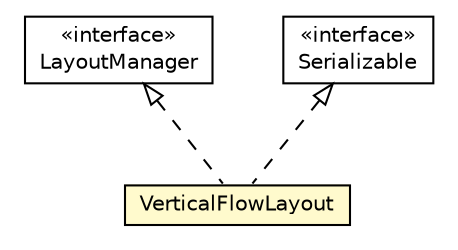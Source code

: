 #!/usr/local/bin/dot
#
# Class diagram 
# Generated by UMLGraph version R5_6-24-gf6e263 (http://www.umlgraph.org/)
#

digraph G {
	edge [fontname="Helvetica",fontsize=10,labelfontname="Helvetica",labelfontsize=10];
	node [fontname="Helvetica",fontsize=10,shape=plaintext];
	nodesep=0.25;
	ranksep=0.5;
	// org.universAAL.ui.handler.gui.swing.defaultLookAndFeel.Layout.VerticalFlowLayout
	c8577133 [label=<<table title="org.universAAL.ui.handler.gui.swing.defaultLookAndFeel.Layout.VerticalFlowLayout" border="0" cellborder="1" cellspacing="0" cellpadding="2" port="p" bgcolor="lemonChiffon" href="./VerticalFlowLayout.html">
		<tr><td><table border="0" cellspacing="0" cellpadding="1">
<tr><td align="center" balign="center"> VerticalFlowLayout </td></tr>
		</table></td></tr>
		</table>>, URL="./VerticalFlowLayout.html", fontname="Helvetica", fontcolor="black", fontsize=10.0];
	//org.universAAL.ui.handler.gui.swing.defaultLookAndFeel.Layout.VerticalFlowLayout implements java.awt.LayoutManager
	c8577707:p -> c8577133:p [dir=back,arrowtail=empty,style=dashed];
	//org.universAAL.ui.handler.gui.swing.defaultLookAndFeel.Layout.VerticalFlowLayout implements java.io.Serializable
	c8577708:p -> c8577133:p [dir=back,arrowtail=empty,style=dashed];
	// java.io.Serializable
	c8577708 [label=<<table title="java.io.Serializable" border="0" cellborder="1" cellspacing="0" cellpadding="2" port="p" href="http://java.sun.com/j2se/1.4.2/docs/api/java/io/Serializable.html">
		<tr><td><table border="0" cellspacing="0" cellpadding="1">
<tr><td align="center" balign="center"> &#171;interface&#187; </td></tr>
<tr><td align="center" balign="center"> Serializable </td></tr>
		</table></td></tr>
		</table>>, URL="http://java.sun.com/j2se/1.4.2/docs/api/java/io/Serializable.html", fontname="Helvetica", fontcolor="black", fontsize=10.0];
	// java.awt.LayoutManager
	c8577707 [label=<<table title="java.awt.LayoutManager" border="0" cellborder="1" cellspacing="0" cellpadding="2" port="p" href="http://java.sun.com/j2se/1.4.2/docs/api/java/awt/LayoutManager.html">
		<tr><td><table border="0" cellspacing="0" cellpadding="1">
<tr><td align="center" balign="center"> &#171;interface&#187; </td></tr>
<tr><td align="center" balign="center"> LayoutManager </td></tr>
		</table></td></tr>
		</table>>, URL="http://java.sun.com/j2se/1.4.2/docs/api/java/awt/LayoutManager.html", fontname="Helvetica", fontcolor="black", fontsize=10.0];
}

